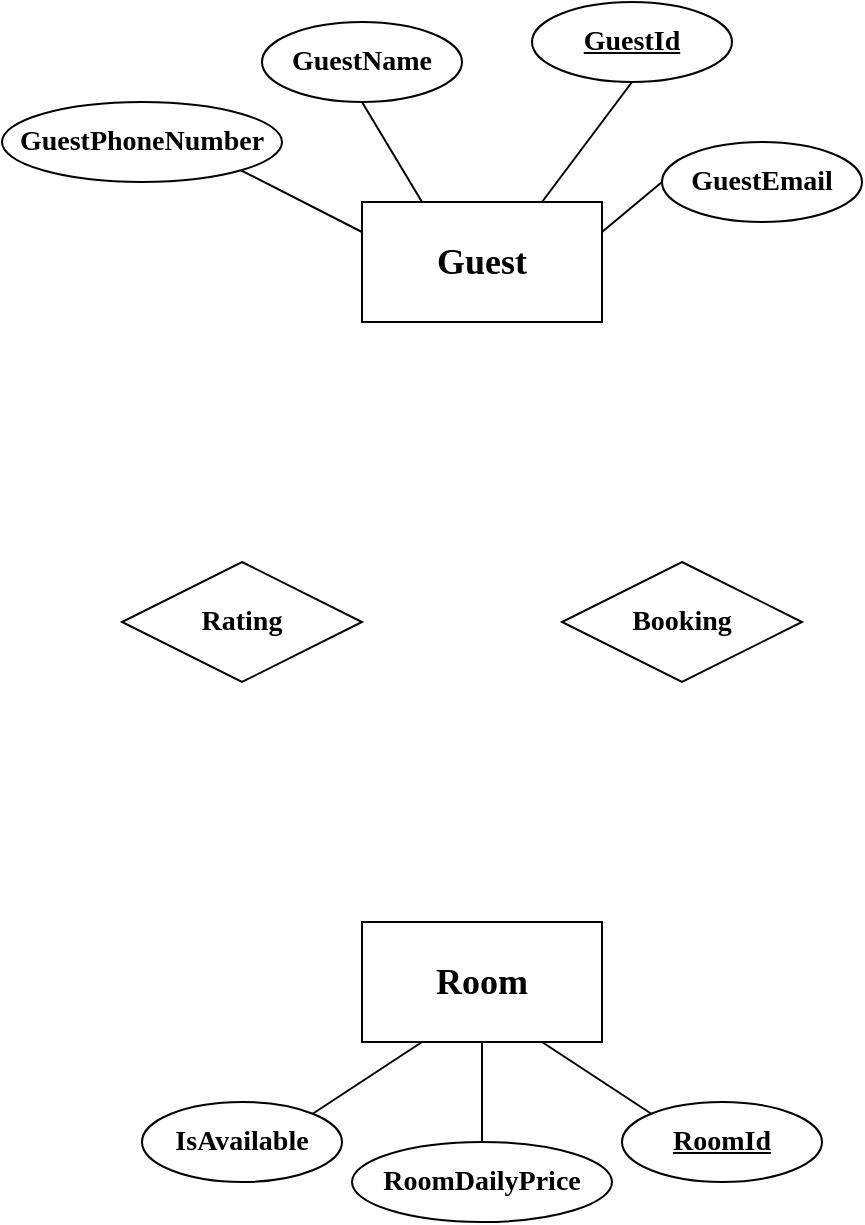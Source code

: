 <mxfile version="28.0.7">
  <diagram name="Page-1" id="czs3NJPh8FWdvTgHN3IY">
    <mxGraphModel dx="1426" dy="811" grid="1" gridSize="10" guides="1" tooltips="1" connect="1" arrows="1" fold="1" page="1" pageScale="1" pageWidth="850" pageHeight="1100" math="0" shadow="0">
      <root>
        <mxCell id="0" />
        <mxCell id="1" parent="0" />
        <mxCell id="lIxIKmrcLk661TMdwnj2-1" value="&lt;font style=&quot;font-size: 18px;&quot; face=&quot;Times New Roman&quot;&gt;&lt;b&gt;Guest&lt;/b&gt;&lt;/font&gt;" style="rounded=0;whiteSpace=wrap;html=1;" vertex="1" parent="1">
          <mxGeometry x="340" y="210" width="120" height="60" as="geometry" />
        </mxCell>
        <mxCell id="lIxIKmrcLk661TMdwnj2-2" value="&lt;font style=&quot;font-size: 18px;&quot; face=&quot;Times New Roman&quot;&gt;&lt;b&gt;Room&lt;/b&gt;&lt;/font&gt;" style="rounded=0;whiteSpace=wrap;html=1;" vertex="1" parent="1">
          <mxGeometry x="340" y="570" width="120" height="60" as="geometry" />
        </mxCell>
        <mxCell id="lIxIKmrcLk661TMdwnj2-3" value="&lt;font style=&quot;font-size: 14px;&quot; face=&quot;Times New Roman&quot;&gt;&lt;b&gt;GuestId&lt;/b&gt;&lt;/font&gt;" style="ellipse;whiteSpace=wrap;html=1;align=center;fontStyle=4;" vertex="1" parent="1">
          <mxGeometry x="425" y="110" width="100" height="40" as="geometry" />
        </mxCell>
        <mxCell id="lIxIKmrcLk661TMdwnj2-4" value="&lt;font style=&quot;font-size: 14px;&quot; face=&quot;Times New Roman&quot;&gt;&lt;b&gt;RoomId&lt;/b&gt;&lt;/font&gt;" style="ellipse;whiteSpace=wrap;html=1;align=center;fontStyle=4;" vertex="1" parent="1">
          <mxGeometry x="470" y="660" width="100" height="40" as="geometry" />
        </mxCell>
        <mxCell id="lIxIKmrcLk661TMdwnj2-5" value="&lt;font style=&quot;font-size: 14px;&quot; face=&quot;Times New Roman&quot;&gt;&lt;b&gt;GuestEmail&lt;/b&gt;&lt;/font&gt;" style="ellipse;whiteSpace=wrap;html=1;align=center;" vertex="1" parent="1">
          <mxGeometry x="490" y="180" width="100" height="40" as="geometry" />
        </mxCell>
        <mxCell id="lIxIKmrcLk661TMdwnj2-6" value="&lt;font style=&quot;font-size: 14px;&quot; face=&quot;Times New Roman&quot;&gt;&lt;b&gt;GuestPhoneNumber&lt;/b&gt;&lt;/font&gt;" style="ellipse;whiteSpace=wrap;html=1;align=center;" vertex="1" parent="1">
          <mxGeometry x="160" y="160" width="140" height="40" as="geometry" />
        </mxCell>
        <mxCell id="lIxIKmrcLk661TMdwnj2-7" value="&lt;font style=&quot;font-size: 14px;&quot; face=&quot;Times New Roman&quot;&gt;&lt;b&gt;GuestName&lt;/b&gt;&lt;/font&gt;" style="ellipse;whiteSpace=wrap;html=1;align=center;" vertex="1" parent="1">
          <mxGeometry x="290" y="120" width="100" height="40" as="geometry" />
        </mxCell>
        <mxCell id="lIxIKmrcLk661TMdwnj2-8" value="&lt;font style=&quot;font-size: 14px;&quot; face=&quot;Times New Roman&quot;&gt;&lt;b&gt;IsAvailable&lt;/b&gt;&lt;/font&gt;" style="ellipse;whiteSpace=wrap;html=1;align=center;" vertex="1" parent="1">
          <mxGeometry x="230" y="660" width="100" height="40" as="geometry" />
        </mxCell>
        <mxCell id="lIxIKmrcLk661TMdwnj2-9" value="&lt;font style=&quot;font-size: 14px;&quot; face=&quot;Times New Roman&quot;&gt;&lt;b&gt;RoomDailyPrice&lt;/b&gt;&lt;/font&gt;" style="ellipse;whiteSpace=wrap;html=1;align=center;" vertex="1" parent="1">
          <mxGeometry x="335" y="680" width="130" height="40" as="geometry" />
        </mxCell>
        <mxCell id="lIxIKmrcLk661TMdwnj2-10" value="" style="endArrow=none;html=1;rounded=0;entryX=1;entryY=1;entryDx=0;entryDy=0;exitX=0;exitY=0.25;exitDx=0;exitDy=0;" edge="1" parent="1" source="lIxIKmrcLk661TMdwnj2-1" target="lIxIKmrcLk661TMdwnj2-6">
          <mxGeometry relative="1" as="geometry">
            <mxPoint x="350" y="420" as="sourcePoint" />
            <mxPoint x="510" y="420" as="targetPoint" />
          </mxGeometry>
        </mxCell>
        <mxCell id="lIxIKmrcLk661TMdwnj2-11" value="" style="endArrow=none;html=1;rounded=0;entryX=0.5;entryY=1;entryDx=0;entryDy=0;exitX=0.25;exitY=0;exitDx=0;exitDy=0;" edge="1" parent="1" source="lIxIKmrcLk661TMdwnj2-1" target="lIxIKmrcLk661TMdwnj2-7">
          <mxGeometry relative="1" as="geometry">
            <mxPoint x="350" y="420" as="sourcePoint" />
            <mxPoint x="510" y="420" as="targetPoint" />
          </mxGeometry>
        </mxCell>
        <mxCell id="lIxIKmrcLk661TMdwnj2-12" value="" style="endArrow=none;html=1;rounded=0;entryX=0.5;entryY=1;entryDx=0;entryDy=0;exitX=0.75;exitY=0;exitDx=0;exitDy=0;" edge="1" parent="1" source="lIxIKmrcLk661TMdwnj2-1" target="lIxIKmrcLk661TMdwnj2-3">
          <mxGeometry relative="1" as="geometry">
            <mxPoint x="350" y="420" as="sourcePoint" />
            <mxPoint x="510" y="420" as="targetPoint" />
          </mxGeometry>
        </mxCell>
        <mxCell id="lIxIKmrcLk661TMdwnj2-13" value="" style="endArrow=none;html=1;rounded=0;exitX=1;exitY=0.25;exitDx=0;exitDy=0;entryX=0;entryY=0.5;entryDx=0;entryDy=0;" edge="1" parent="1" source="lIxIKmrcLk661TMdwnj2-1" target="lIxIKmrcLk661TMdwnj2-5">
          <mxGeometry relative="1" as="geometry">
            <mxPoint x="350" y="420" as="sourcePoint" />
            <mxPoint x="510" y="420" as="targetPoint" />
          </mxGeometry>
        </mxCell>
        <mxCell id="lIxIKmrcLk661TMdwnj2-14" value="" style="endArrow=none;html=1;rounded=0;entryX=1;entryY=0;entryDx=0;entryDy=0;exitX=0.25;exitY=1;exitDx=0;exitDy=0;" edge="1" parent="1" source="lIxIKmrcLk661TMdwnj2-2" target="lIxIKmrcLk661TMdwnj2-8">
          <mxGeometry relative="1" as="geometry">
            <mxPoint x="350" y="420" as="sourcePoint" />
            <mxPoint x="510" y="420" as="targetPoint" />
          </mxGeometry>
        </mxCell>
        <mxCell id="lIxIKmrcLk661TMdwnj2-15" value="" style="endArrow=none;html=1;rounded=0;entryX=0.5;entryY=0;entryDx=0;entryDy=0;exitX=0.5;exitY=1;exitDx=0;exitDy=0;" edge="1" parent="1" source="lIxIKmrcLk661TMdwnj2-2" target="lIxIKmrcLk661TMdwnj2-9">
          <mxGeometry relative="1" as="geometry">
            <mxPoint x="350" y="420" as="sourcePoint" />
            <mxPoint x="510" y="420" as="targetPoint" />
          </mxGeometry>
        </mxCell>
        <mxCell id="lIxIKmrcLk661TMdwnj2-16" value="" style="endArrow=none;html=1;rounded=0;entryX=0;entryY=0;entryDx=0;entryDy=0;exitX=0.75;exitY=1;exitDx=0;exitDy=0;" edge="1" parent="1" source="lIxIKmrcLk661TMdwnj2-2" target="lIxIKmrcLk661TMdwnj2-4">
          <mxGeometry relative="1" as="geometry">
            <mxPoint x="350" y="420" as="sourcePoint" />
            <mxPoint x="510" y="420" as="targetPoint" />
          </mxGeometry>
        </mxCell>
        <mxCell id="lIxIKmrcLk661TMdwnj2-17" value="&lt;font style=&quot;font-size: 14px;&quot; face=&quot;Times New Roman&quot;&gt;&lt;b&gt;Booking&lt;/b&gt;&lt;/font&gt;" style="shape=rhombus;perimeter=rhombusPerimeter;whiteSpace=wrap;html=1;align=center;" vertex="1" parent="1">
          <mxGeometry x="440" y="390" width="120" height="60" as="geometry" />
        </mxCell>
        <mxCell id="lIxIKmrcLk661TMdwnj2-18" value="&lt;font style=&quot;font-size: 14px;&quot; face=&quot;Times New Roman&quot;&gt;&lt;b&gt;Rating&lt;/b&gt;&lt;/font&gt;" style="shape=rhombus;perimeter=rhombusPerimeter;whiteSpace=wrap;html=1;align=center;" vertex="1" parent="1">
          <mxGeometry x="220" y="390" width="120" height="60" as="geometry" />
        </mxCell>
      </root>
    </mxGraphModel>
  </diagram>
</mxfile>
